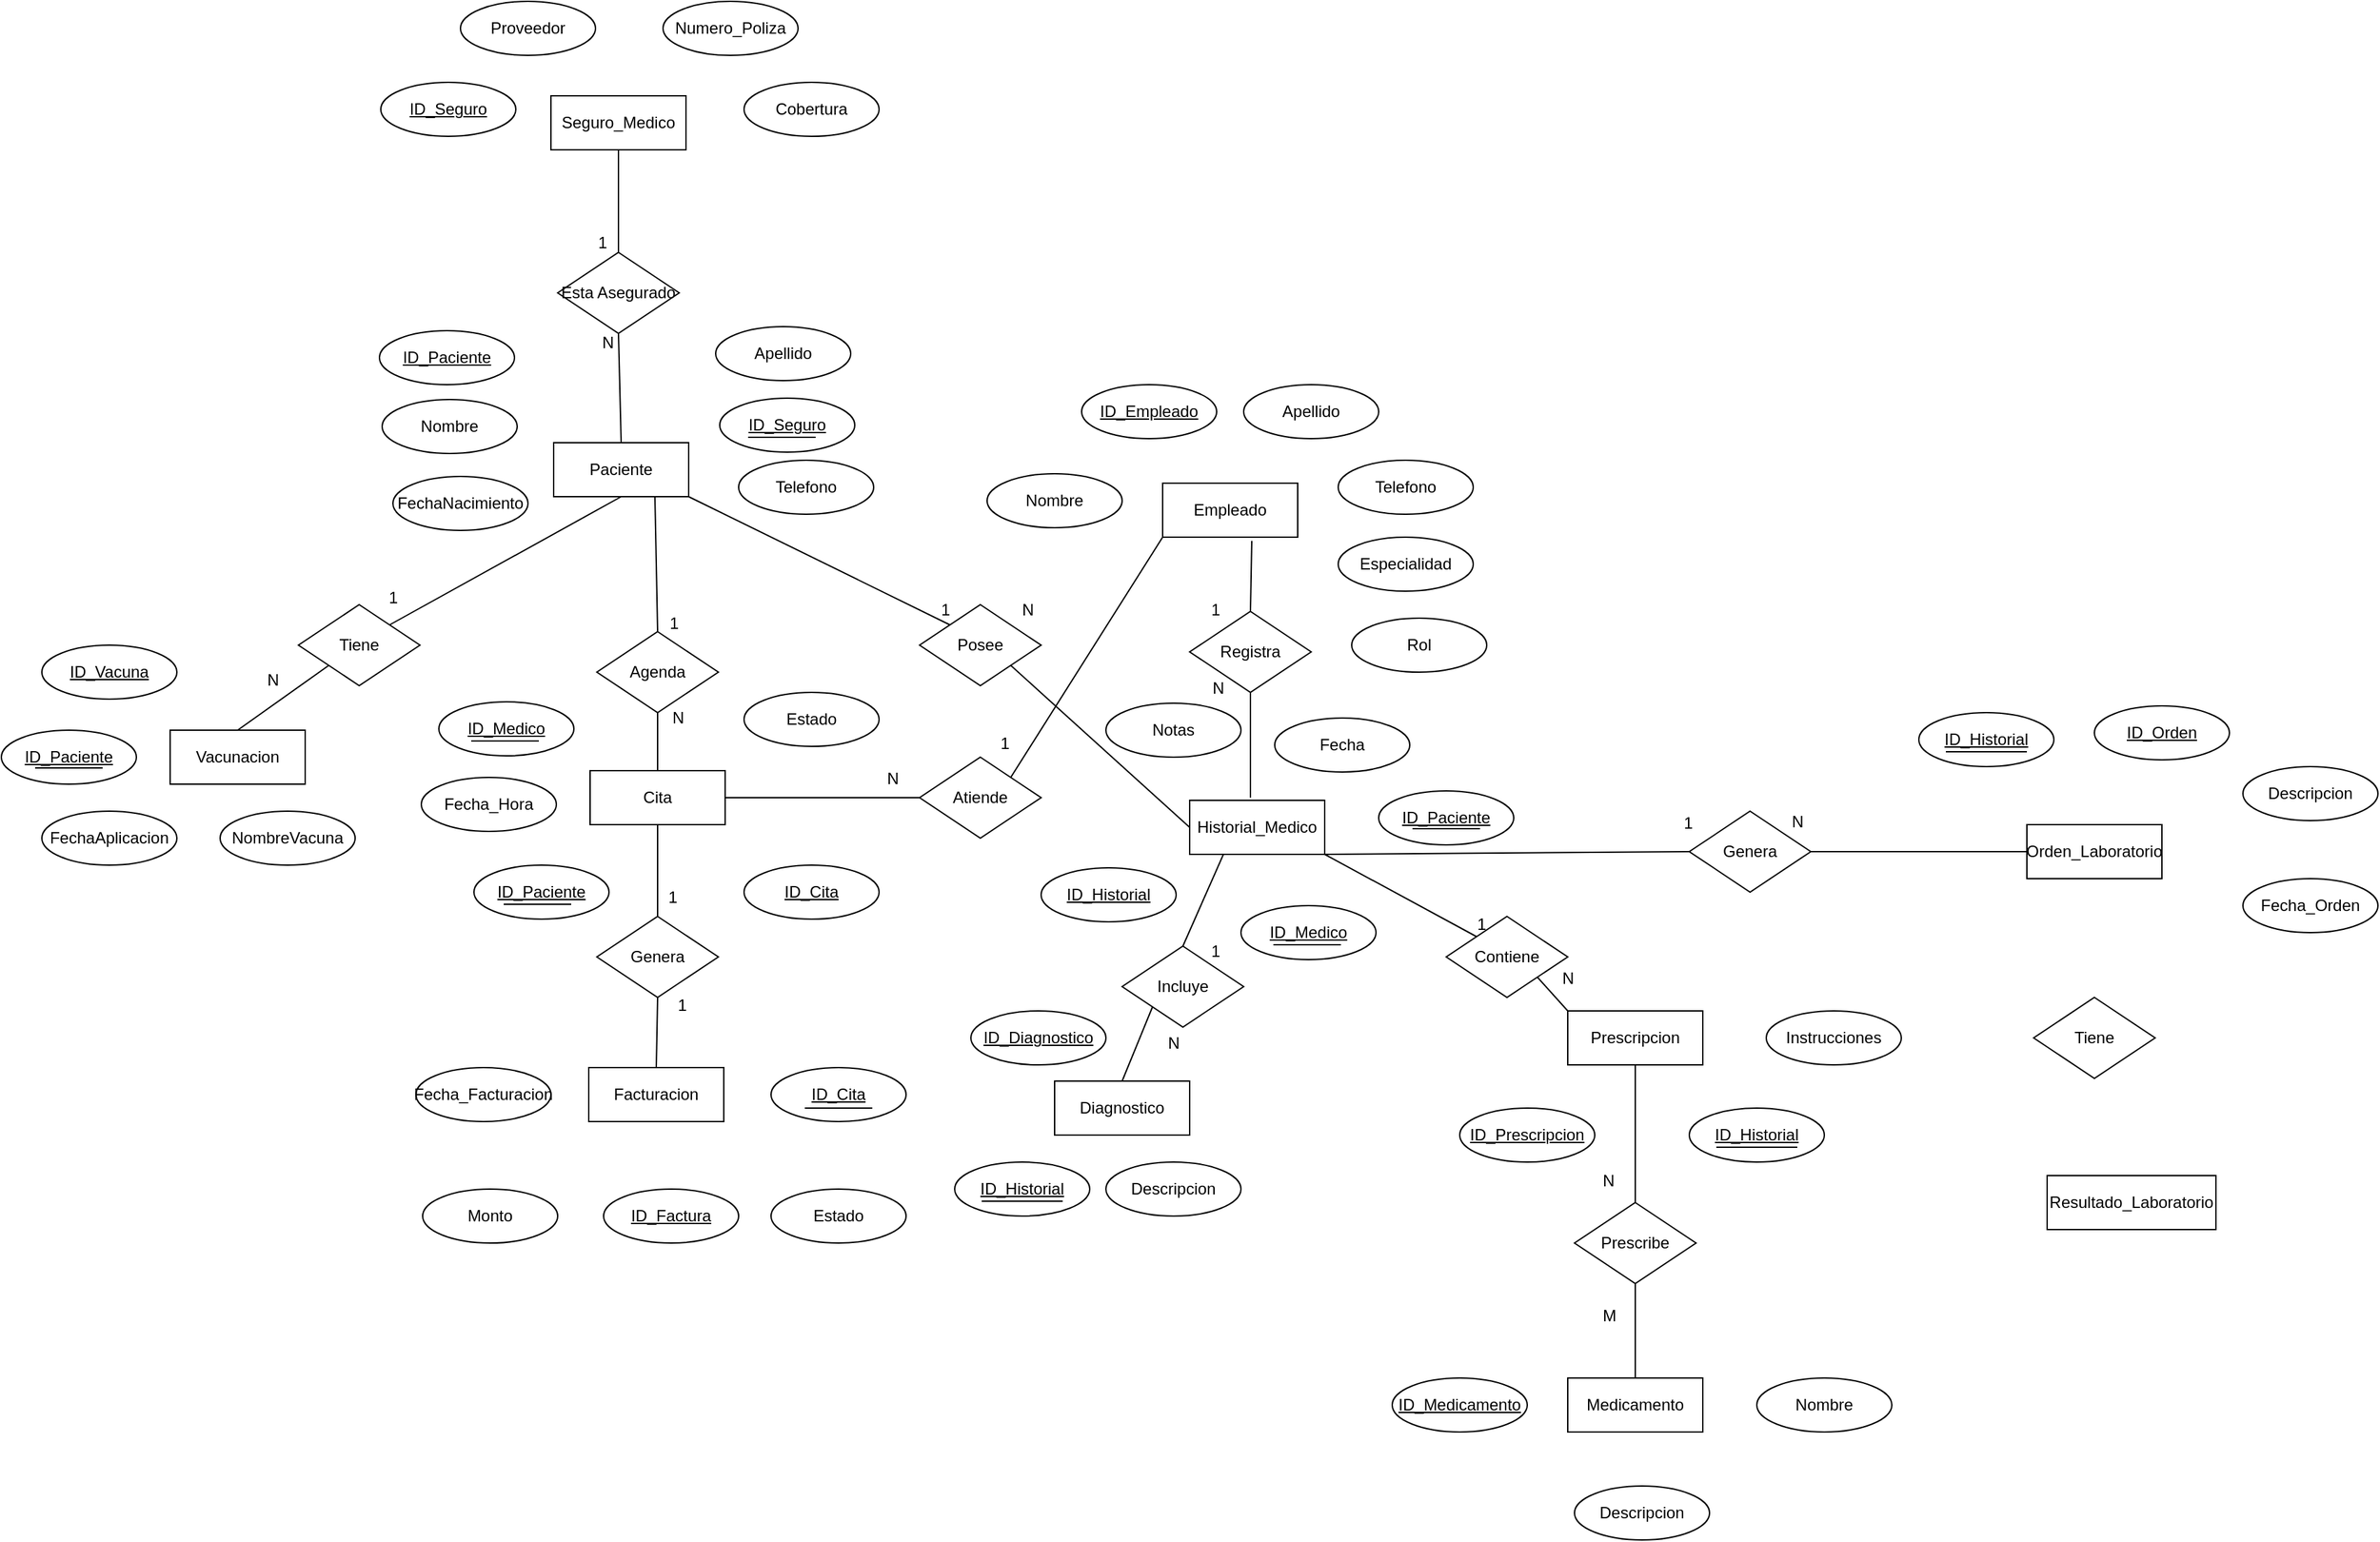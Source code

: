 <mxfile version="26.0.16">
  <diagram name="Page-1" id="Qb8e3pl5RaUtBhnUwZ13">
    <mxGraphModel dx="2085" dy="1755" grid="1" gridSize="10" guides="1" tooltips="1" connect="1" arrows="1" fold="1" page="1" pageScale="1" pageWidth="850" pageHeight="1100" math="0" shadow="0">
      <root>
        <mxCell id="0" />
        <mxCell id="1" parent="0" />
        <mxCell id="stkBc33TZ4ZUdulqgKSo-1" value="Paciente" style="whiteSpace=wrap;html=1;align=center;" vertex="1" parent="1">
          <mxGeometry x="119" y="-263" width="100" height="40" as="geometry" />
        </mxCell>
        <mxCell id="stkBc33TZ4ZUdulqgKSo-2" value="ID_Paciente" style="ellipse;whiteSpace=wrap;html=1;align=center;fontStyle=4;" vertex="1" parent="1">
          <mxGeometry x="-10" y="-346" width="100" height="40" as="geometry" />
        </mxCell>
        <mxCell id="stkBc33TZ4ZUdulqgKSo-3" value="Nombre" style="ellipse;whiteSpace=wrap;html=1;align=center;" vertex="1" parent="1">
          <mxGeometry x="-8" y="-295" width="100" height="40" as="geometry" />
        </mxCell>
        <mxCell id="stkBc33TZ4ZUdulqgKSo-4" value="Apellido" style="ellipse;whiteSpace=wrap;html=1;align=center;" vertex="1" parent="1">
          <mxGeometry x="239" y="-349" width="100" height="40" as="geometry" />
        </mxCell>
        <mxCell id="stkBc33TZ4ZUdulqgKSo-5" value="FechaNacimiento" style="ellipse;whiteSpace=wrap;html=1;align=center;" vertex="1" parent="1">
          <mxGeometry y="-238" width="100" height="40" as="geometry" />
        </mxCell>
        <mxCell id="stkBc33TZ4ZUdulqgKSo-8" value="Telefono" style="ellipse;whiteSpace=wrap;html=1;align=center;" vertex="1" parent="1">
          <mxGeometry x="256" y="-250" width="100" height="40" as="geometry" />
        </mxCell>
        <mxCell id="stkBc33TZ4ZUdulqgKSo-11" value="ID_Seguro" style="ellipse;whiteSpace=wrap;html=1;align=center;fontStyle=4;" vertex="1" parent="1">
          <mxGeometry x="242" y="-296" width="100" height="40" as="geometry" />
        </mxCell>
        <mxCell id="stkBc33TZ4ZUdulqgKSo-14" value="" style="endArrow=none;html=1;rounded=0;" edge="1" parent="1">
          <mxGeometry relative="1" as="geometry">
            <mxPoint x="263" y="-267" as="sourcePoint" />
            <mxPoint x="313" y="-267" as="targetPoint" />
          </mxGeometry>
        </mxCell>
        <mxCell id="stkBc33TZ4ZUdulqgKSo-15" value="Vacunacion" style="whiteSpace=wrap;html=1;align=center;" vertex="1" parent="1">
          <mxGeometry x="-165" y="-50" width="100" height="40" as="geometry" />
        </mxCell>
        <mxCell id="stkBc33TZ4ZUdulqgKSo-16" value="ID_Paciente" style="ellipse;whiteSpace=wrap;html=1;align=center;fontStyle=4;" vertex="1" parent="1">
          <mxGeometry x="-290" y="-50" width="100" height="40" as="geometry" />
        </mxCell>
        <mxCell id="stkBc33TZ4ZUdulqgKSo-17" value="ID_Vacuna" style="ellipse;whiteSpace=wrap;html=1;align=center;fontStyle=4;" vertex="1" parent="1">
          <mxGeometry x="-260" y="-113" width="100" height="40" as="geometry" />
        </mxCell>
        <mxCell id="stkBc33TZ4ZUdulqgKSo-19" value="NombreVacuna" style="ellipse;whiteSpace=wrap;html=1;align=center;" vertex="1" parent="1">
          <mxGeometry x="-128" y="10" width="100" height="40" as="geometry" />
        </mxCell>
        <mxCell id="stkBc33TZ4ZUdulqgKSo-20" value="FechaAplicacion" style="ellipse;whiteSpace=wrap;html=1;align=center;" vertex="1" parent="1">
          <mxGeometry x="-260" y="10" width="100" height="40" as="geometry" />
        </mxCell>
        <mxCell id="stkBc33TZ4ZUdulqgKSo-21" value="Tiene" style="shape=rhombus;perimeter=rhombusPerimeter;whiteSpace=wrap;html=1;align=center;" vertex="1" parent="1">
          <mxGeometry x="-70" y="-143" width="90" height="60" as="geometry" />
        </mxCell>
        <mxCell id="stkBc33TZ4ZUdulqgKSo-22" value="" style="endArrow=none;html=1;rounded=0;exitX=0;exitY=1;exitDx=0;exitDy=0;entryX=0.5;entryY=0;entryDx=0;entryDy=0;" edge="1" parent="1" source="stkBc33TZ4ZUdulqgKSo-21" target="stkBc33TZ4ZUdulqgKSo-15">
          <mxGeometry relative="1" as="geometry">
            <mxPoint x="-78.41" y="-80.98" as="sourcePoint" />
            <mxPoint x="180" y="-100" as="targetPoint" />
          </mxGeometry>
        </mxCell>
        <mxCell id="stkBc33TZ4ZUdulqgKSo-23" value="" style="endArrow=none;html=1;rounded=0;exitX=1;exitY=0;exitDx=0;exitDy=0;entryX=0.5;entryY=1;entryDx=0;entryDy=0;" edge="1" parent="1" source="stkBc33TZ4ZUdulqgKSo-21" target="stkBc33TZ4ZUdulqgKSo-1">
          <mxGeometry relative="1" as="geometry">
            <mxPoint x="-37" y="-88" as="sourcePoint" />
            <mxPoint x="-65" y="-50" as="targetPoint" />
          </mxGeometry>
        </mxCell>
        <mxCell id="stkBc33TZ4ZUdulqgKSo-24" value="1" style="text;strokeColor=none;fillColor=none;spacingLeft=4;spacingRight=4;overflow=hidden;rotatable=0;points=[[0,0.5],[1,0.5]];portConstraint=eastwest;fontSize=12;whiteSpace=wrap;html=1;" vertex="1" parent="1">
          <mxGeometry x="-9" y="-162" width="40" height="30" as="geometry" />
        </mxCell>
        <mxCell id="stkBc33TZ4ZUdulqgKSo-25" value="N" style="text;strokeColor=none;fillColor=none;spacingLeft=4;spacingRight=4;overflow=hidden;rotatable=0;points=[[0,0.5],[1,0.5]];portConstraint=eastwest;fontSize=12;whiteSpace=wrap;html=1;" vertex="1" parent="1">
          <mxGeometry x="149" y="-351" width="40" height="30" as="geometry" />
        </mxCell>
        <mxCell id="stkBc33TZ4ZUdulqgKSo-27" value="Seguro_Medico" style="whiteSpace=wrap;html=1;align=center;" vertex="1" parent="1">
          <mxGeometry x="117" y="-520" width="100" height="40" as="geometry" />
        </mxCell>
        <mxCell id="stkBc33TZ4ZUdulqgKSo-28" value="ID_Seguro" style="ellipse;whiteSpace=wrap;html=1;align=center;fontStyle=4;" vertex="1" parent="1">
          <mxGeometry x="-9" y="-530" width="100" height="40" as="geometry" />
        </mxCell>
        <mxCell id="stkBc33TZ4ZUdulqgKSo-30" value="Proveedor" style="ellipse;whiteSpace=wrap;html=1;align=center;" vertex="1" parent="1">
          <mxGeometry x="50" y="-590" width="100" height="40" as="geometry" />
        </mxCell>
        <mxCell id="stkBc33TZ4ZUdulqgKSo-31" value="Numero_Poliza" style="ellipse;whiteSpace=wrap;html=1;align=center;" vertex="1" parent="1">
          <mxGeometry x="200" y="-590" width="100" height="40" as="geometry" />
        </mxCell>
        <mxCell id="stkBc33TZ4ZUdulqgKSo-33" value="Cobertura" style="ellipse;whiteSpace=wrap;html=1;align=center;" vertex="1" parent="1">
          <mxGeometry x="260" y="-530" width="100" height="40" as="geometry" />
        </mxCell>
        <mxCell id="stkBc33TZ4ZUdulqgKSo-34" value="Esta Asegurado" style="shape=rhombus;perimeter=rhombusPerimeter;whiteSpace=wrap;html=1;align=center;" vertex="1" parent="1">
          <mxGeometry x="122" y="-404" width="90" height="60" as="geometry" />
        </mxCell>
        <mxCell id="stkBc33TZ4ZUdulqgKSo-35" value="" style="endArrow=none;html=1;rounded=0;exitX=0.5;exitY=1;exitDx=0;exitDy=0;entryX=0.5;entryY=0;entryDx=0;entryDy=0;" edge="1" parent="1" source="stkBc33TZ4ZUdulqgKSo-34" target="stkBc33TZ4ZUdulqgKSo-1">
          <mxGeometry relative="1" as="geometry">
            <mxPoint x="8" y="-118" as="sourcePoint" />
            <mxPoint x="179" y="-213" as="targetPoint" />
          </mxGeometry>
        </mxCell>
        <mxCell id="stkBc33TZ4ZUdulqgKSo-36" value="" style="endArrow=none;html=1;rounded=0;exitX=0.5;exitY=0;exitDx=0;exitDy=0;entryX=0.5;entryY=1;entryDx=0;entryDy=0;" edge="1" parent="1" source="stkBc33TZ4ZUdulqgKSo-34" target="stkBc33TZ4ZUdulqgKSo-27">
          <mxGeometry relative="1" as="geometry">
            <mxPoint x="177" y="-334" as="sourcePoint" />
            <mxPoint x="179" y="-253" as="targetPoint" />
          </mxGeometry>
        </mxCell>
        <mxCell id="stkBc33TZ4ZUdulqgKSo-37" value="N" style="text;strokeColor=none;fillColor=none;spacingLeft=4;spacingRight=4;overflow=hidden;rotatable=0;points=[[0,0.5],[1,0.5]];portConstraint=eastwest;fontSize=12;whiteSpace=wrap;html=1;" vertex="1" parent="1">
          <mxGeometry x="-99" y="-101" width="40" height="30" as="geometry" />
        </mxCell>
        <mxCell id="stkBc33TZ4ZUdulqgKSo-38" value="1" style="text;strokeColor=none;fillColor=none;spacingLeft=4;spacingRight=4;overflow=hidden;rotatable=0;points=[[0,0.5],[1,0.5]];portConstraint=eastwest;fontSize=12;whiteSpace=wrap;html=1;" vertex="1" parent="1">
          <mxGeometry x="146" y="-425" width="40" height="30" as="geometry" />
        </mxCell>
        <mxCell id="stkBc33TZ4ZUdulqgKSo-39" value="Cita" style="whiteSpace=wrap;html=1;align=center;" vertex="1" parent="1">
          <mxGeometry x="146" y="-20" width="100" height="40" as="geometry" />
        </mxCell>
        <mxCell id="stkBc33TZ4ZUdulqgKSo-40" value="ID_Paciente" style="ellipse;whiteSpace=wrap;html=1;align=center;fontStyle=4;" vertex="1" parent="1">
          <mxGeometry x="60" y="50" width="100" height="40" as="geometry" />
        </mxCell>
        <mxCell id="stkBc33TZ4ZUdulqgKSo-41" value="ID_Cita" style="ellipse;whiteSpace=wrap;html=1;align=center;fontStyle=4;" vertex="1" parent="1">
          <mxGeometry x="280" y="200" width="100" height="40" as="geometry" />
        </mxCell>
        <mxCell id="stkBc33TZ4ZUdulqgKSo-42" value="ID_Medico" style="ellipse;whiteSpace=wrap;html=1;align=center;fontStyle=4;" vertex="1" parent="1">
          <mxGeometry x="34" y="-71" width="100" height="40" as="geometry" />
        </mxCell>
        <mxCell id="stkBc33TZ4ZUdulqgKSo-43" value="Fecha_Hora" style="ellipse;whiteSpace=wrap;html=1;align=center;" vertex="1" parent="1">
          <mxGeometry x="21" y="-15" width="100" height="40" as="geometry" />
        </mxCell>
        <mxCell id="stkBc33TZ4ZUdulqgKSo-44" value="Estado" style="ellipse;whiteSpace=wrap;html=1;align=center;" vertex="1" parent="1">
          <mxGeometry x="260" y="-78" width="100" height="40" as="geometry" />
        </mxCell>
        <mxCell id="stkBc33TZ4ZUdulqgKSo-45" value="Agenda" style="shape=rhombus;perimeter=rhombusPerimeter;whiteSpace=wrap;html=1;align=center;" vertex="1" parent="1">
          <mxGeometry x="151" y="-123" width="90" height="60" as="geometry" />
        </mxCell>
        <mxCell id="stkBc33TZ4ZUdulqgKSo-46" value="" style="endArrow=none;html=1;rounded=0;exitX=0.75;exitY=1;exitDx=0;exitDy=0;entryX=0.5;entryY=0;entryDx=0;entryDy=0;" edge="1" parent="1" source="stkBc33TZ4ZUdulqgKSo-1" target="stkBc33TZ4ZUdulqgKSo-45">
          <mxGeometry relative="1" as="geometry">
            <mxPoint x="440" y="-123" as="sourcePoint" />
            <mxPoint x="442" y="-42" as="targetPoint" />
          </mxGeometry>
        </mxCell>
        <mxCell id="stkBc33TZ4ZUdulqgKSo-47" value="" style="endArrow=none;html=1;rounded=0;exitX=0.5;exitY=1;exitDx=0;exitDy=0;entryX=0.5;entryY=0;entryDx=0;entryDy=0;" edge="1" parent="1" source="stkBc33TZ4ZUdulqgKSo-45" target="stkBc33TZ4ZUdulqgKSo-39">
          <mxGeometry relative="1" as="geometry">
            <mxPoint x="204" y="-213" as="sourcePoint" />
            <mxPoint x="206" y="-113" as="targetPoint" />
          </mxGeometry>
        </mxCell>
        <mxCell id="stkBc33TZ4ZUdulqgKSo-48" value="1" style="text;strokeColor=none;fillColor=none;spacingLeft=4;spacingRight=4;overflow=hidden;rotatable=0;points=[[0,0.5],[1,0.5]];portConstraint=eastwest;fontSize=12;whiteSpace=wrap;html=1;" vertex="1" parent="1">
          <mxGeometry x="199" y="-143" width="40" height="30" as="geometry" />
        </mxCell>
        <mxCell id="stkBc33TZ4ZUdulqgKSo-49" value="N" style="text;strokeColor=none;fillColor=none;spacingLeft=4;spacingRight=4;overflow=hidden;rotatable=0;points=[[0,0.5],[1,0.5]];portConstraint=eastwest;fontSize=12;whiteSpace=wrap;html=1;" vertex="1" parent="1">
          <mxGeometry x="201" y="-73" width="40" height="30" as="geometry" />
        </mxCell>
        <mxCell id="stkBc33TZ4ZUdulqgKSo-50" value="" style="endArrow=none;html=1;rounded=0;" edge="1" parent="1">
          <mxGeometry relative="1" as="geometry">
            <mxPoint x="-265" y="-22" as="sourcePoint" />
            <mxPoint x="-215" y="-22" as="targetPoint" />
          </mxGeometry>
        </mxCell>
        <mxCell id="stkBc33TZ4ZUdulqgKSo-51" value="" style="endArrow=none;html=1;rounded=0;" edge="1" parent="1">
          <mxGeometry relative="1" as="geometry">
            <mxPoint x="58" y="-42" as="sourcePoint" />
            <mxPoint x="108" y="-42" as="targetPoint" />
          </mxGeometry>
        </mxCell>
        <mxCell id="stkBc33TZ4ZUdulqgKSo-52" value="" style="endArrow=none;html=1;rounded=0;" edge="1" parent="1">
          <mxGeometry relative="1" as="geometry">
            <mxPoint x="82" y="79" as="sourcePoint" />
            <mxPoint x="132" y="79" as="targetPoint" />
          </mxGeometry>
        </mxCell>
        <mxCell id="stkBc33TZ4ZUdulqgKSo-53" value="Facturacion" style="whiteSpace=wrap;html=1;align=center;" vertex="1" parent="1">
          <mxGeometry x="145" y="200" width="100" height="40" as="geometry" />
        </mxCell>
        <mxCell id="stkBc33TZ4ZUdulqgKSo-54" value="ID_Factura" style="ellipse;whiteSpace=wrap;html=1;align=center;fontStyle=4;" vertex="1" parent="1">
          <mxGeometry x="156" y="290" width="100" height="40" as="geometry" />
        </mxCell>
        <mxCell id="stkBc33TZ4ZUdulqgKSo-55" value="Monto" style="ellipse;whiteSpace=wrap;html=1;align=center;" vertex="1" parent="1">
          <mxGeometry x="22" y="290" width="100" height="40" as="geometry" />
        </mxCell>
        <mxCell id="stkBc33TZ4ZUdulqgKSo-56" value="Estado" style="ellipse;whiteSpace=wrap;html=1;align=center;" vertex="1" parent="1">
          <mxGeometry x="280" y="290" width="100" height="40" as="geometry" />
        </mxCell>
        <mxCell id="stkBc33TZ4ZUdulqgKSo-57" value="Fecha_Facturacion" style="ellipse;whiteSpace=wrap;html=1;align=center;" vertex="1" parent="1">
          <mxGeometry x="17" y="200" width="100" height="40" as="geometry" />
        </mxCell>
        <mxCell id="stkBc33TZ4ZUdulqgKSo-58" value="ID_Cita" style="ellipse;whiteSpace=wrap;html=1;align=center;fontStyle=4;" vertex="1" parent="1">
          <mxGeometry x="260" y="50" width="100" height="40" as="geometry" />
        </mxCell>
        <mxCell id="stkBc33TZ4ZUdulqgKSo-59" value="" style="endArrow=none;html=1;rounded=0;" edge="1" parent="1">
          <mxGeometry relative="1" as="geometry">
            <mxPoint x="305" y="230" as="sourcePoint" />
            <mxPoint x="355" y="230" as="targetPoint" />
          </mxGeometry>
        </mxCell>
        <mxCell id="stkBc33TZ4ZUdulqgKSo-60" value="Genera" style="shape=rhombus;perimeter=rhombusPerimeter;whiteSpace=wrap;html=1;align=center;" vertex="1" parent="1">
          <mxGeometry x="151" y="88" width="90" height="60" as="geometry" />
        </mxCell>
        <mxCell id="stkBc33TZ4ZUdulqgKSo-61" value="" style="endArrow=none;html=1;rounded=0;exitX=0.5;exitY=1;exitDx=0;exitDy=0;entryX=0.5;entryY=0;entryDx=0;entryDy=0;" edge="1" parent="1" source="stkBc33TZ4ZUdulqgKSo-39" target="stkBc33TZ4ZUdulqgKSo-60">
          <mxGeometry relative="1" as="geometry">
            <mxPoint x="200" y="40" as="sourcePoint" />
            <mxPoint x="200" y="83" as="targetPoint" />
          </mxGeometry>
        </mxCell>
        <mxCell id="stkBc33TZ4ZUdulqgKSo-63" value="" style="endArrow=none;html=1;rounded=0;entryX=0.5;entryY=0;entryDx=0;entryDy=0;exitX=0.5;exitY=1;exitDx=0;exitDy=0;" edge="1" parent="1" source="stkBc33TZ4ZUdulqgKSo-60" target="stkBc33TZ4ZUdulqgKSo-53">
          <mxGeometry relative="1" as="geometry">
            <mxPoint x="292" y="120" as="sourcePoint" />
            <mxPoint x="291.5" y="188" as="targetPoint" />
          </mxGeometry>
        </mxCell>
        <mxCell id="stkBc33TZ4ZUdulqgKSo-64" value="1" style="text;strokeColor=none;fillColor=none;spacingLeft=4;spacingRight=4;overflow=hidden;rotatable=0;points=[[0,0.5],[1,0.5]];portConstraint=eastwest;fontSize=12;whiteSpace=wrap;html=1;" vertex="1" parent="1">
          <mxGeometry x="198" y="60" width="40" height="30" as="geometry" />
        </mxCell>
        <mxCell id="stkBc33TZ4ZUdulqgKSo-66" value="1" style="text;strokeColor=none;fillColor=none;spacingLeft=4;spacingRight=4;overflow=hidden;rotatable=0;points=[[0,0.5],[1,0.5]];portConstraint=eastwest;fontSize=12;whiteSpace=wrap;html=1;" vertex="1" parent="1">
          <mxGeometry x="205" y="140" width="40" height="30" as="geometry" />
        </mxCell>
        <mxCell id="stkBc33TZ4ZUdulqgKSo-68" value="Empleado" style="whiteSpace=wrap;html=1;align=center;" vertex="1" parent="1">
          <mxGeometry x="570" y="-233" width="100" height="40" as="geometry" />
        </mxCell>
        <mxCell id="stkBc33TZ4ZUdulqgKSo-69" value="ID_Empleado" style="ellipse;whiteSpace=wrap;html=1;align=center;fontStyle=4;" vertex="1" parent="1">
          <mxGeometry x="510" y="-306" width="100" height="40" as="geometry" />
        </mxCell>
        <mxCell id="stkBc33TZ4ZUdulqgKSo-70" value="Nombre" style="ellipse;whiteSpace=wrap;html=1;align=center;" vertex="1" parent="1">
          <mxGeometry x="440" y="-240" width="100" height="40" as="geometry" />
        </mxCell>
        <mxCell id="stkBc33TZ4ZUdulqgKSo-71" value="Apellido" style="ellipse;whiteSpace=wrap;html=1;align=center;" vertex="1" parent="1">
          <mxGeometry x="630" y="-306" width="100" height="40" as="geometry" />
        </mxCell>
        <mxCell id="stkBc33TZ4ZUdulqgKSo-72" value="Rol" style="ellipse;whiteSpace=wrap;html=1;align=center;" vertex="1" parent="1">
          <mxGeometry x="710" y="-133" width="100" height="40" as="geometry" />
        </mxCell>
        <mxCell id="stkBc33TZ4ZUdulqgKSo-73" value="Telefono" style="ellipse;whiteSpace=wrap;html=1;align=center;" vertex="1" parent="1">
          <mxGeometry x="700" y="-250" width="100" height="40" as="geometry" />
        </mxCell>
        <mxCell id="stkBc33TZ4ZUdulqgKSo-74" value="Especialidad" style="ellipse;whiteSpace=wrap;html=1;align=center;" vertex="1" parent="1">
          <mxGeometry x="700" y="-193" width="100" height="40" as="geometry" />
        </mxCell>
        <mxCell id="stkBc33TZ4ZUdulqgKSo-75" value="Atiende" style="shape=rhombus;perimeter=rhombusPerimeter;whiteSpace=wrap;html=1;align=center;" vertex="1" parent="1">
          <mxGeometry x="390" y="-30" width="90" height="60" as="geometry" />
        </mxCell>
        <mxCell id="stkBc33TZ4ZUdulqgKSo-76" value="" style="endArrow=none;html=1;rounded=0;exitX=1;exitY=0.5;exitDx=0;exitDy=0;entryX=0;entryY=0.5;entryDx=0;entryDy=0;" edge="1" parent="1" source="stkBc33TZ4ZUdulqgKSo-39" target="stkBc33TZ4ZUdulqgKSo-75">
          <mxGeometry relative="1" as="geometry">
            <mxPoint x="434" y="-123" as="sourcePoint" />
            <mxPoint x="436" y="-23" as="targetPoint" />
          </mxGeometry>
        </mxCell>
        <mxCell id="stkBc33TZ4ZUdulqgKSo-77" value="" style="endArrow=none;html=1;rounded=0;exitX=0;exitY=1;exitDx=0;exitDy=0;entryX=1;entryY=0;entryDx=0;entryDy=0;" edge="1" parent="1" source="stkBc33TZ4ZUdulqgKSo-68" target="stkBc33TZ4ZUdulqgKSo-75">
          <mxGeometry relative="1" as="geometry">
            <mxPoint x="538" y="-113" as="sourcePoint" />
            <mxPoint x="540" y="-13" as="targetPoint" />
          </mxGeometry>
        </mxCell>
        <mxCell id="stkBc33TZ4ZUdulqgKSo-78" value="1" style="text;strokeColor=none;fillColor=none;spacingLeft=4;spacingRight=4;overflow=hidden;rotatable=0;points=[[0,0.5],[1,0.5]];portConstraint=eastwest;fontSize=12;whiteSpace=wrap;html=1;" vertex="1" parent="1">
          <mxGeometry x="444" y="-54" width="40" height="30" as="geometry" />
        </mxCell>
        <mxCell id="stkBc33TZ4ZUdulqgKSo-79" value="N" style="text;strokeColor=none;fillColor=none;spacingLeft=4;spacingRight=4;overflow=hidden;rotatable=0;points=[[0,0.5],[1,0.5]];portConstraint=eastwest;fontSize=12;whiteSpace=wrap;html=1;" vertex="1" parent="1">
          <mxGeometry x="360" y="-28" width="40" height="30" as="geometry" />
        </mxCell>
        <mxCell id="stkBc33TZ4ZUdulqgKSo-81" value="Historial_Medico" style="whiteSpace=wrap;html=1;align=center;" vertex="1" parent="1">
          <mxGeometry x="590" y="2" width="100" height="40" as="geometry" />
        </mxCell>
        <mxCell id="stkBc33TZ4ZUdulqgKSo-82" value="ID_Historial" style="ellipse;whiteSpace=wrap;html=1;align=center;fontStyle=4;" vertex="1" parent="1">
          <mxGeometry x="416" y="270" width="100" height="40" as="geometry" />
        </mxCell>
        <mxCell id="stkBc33TZ4ZUdulqgKSo-83" value="ID_Paciente" style="ellipse;whiteSpace=wrap;html=1;align=center;fontStyle=4;" vertex="1" parent="1">
          <mxGeometry x="730" y="-5" width="100" height="40" as="geometry" />
        </mxCell>
        <mxCell id="stkBc33TZ4ZUdulqgKSo-85" value="ID_Medico" style="ellipse;whiteSpace=wrap;html=1;align=center;fontStyle=4;" vertex="1" parent="1">
          <mxGeometry x="628" y="80" width="100" height="40" as="geometry" />
        </mxCell>
        <mxCell id="stkBc33TZ4ZUdulqgKSo-86" value="Fecha" style="ellipse;whiteSpace=wrap;html=1;align=center;" vertex="1" parent="1">
          <mxGeometry x="653" y="-59" width="100" height="40" as="geometry" />
        </mxCell>
        <mxCell id="stkBc33TZ4ZUdulqgKSo-87" value="Notas" style="ellipse;whiteSpace=wrap;html=1;align=center;" vertex="1" parent="1">
          <mxGeometry x="528" y="-70" width="100" height="40" as="geometry" />
        </mxCell>
        <mxCell id="stkBc33TZ4ZUdulqgKSo-88" value="Posee" style="shape=rhombus;perimeter=rhombusPerimeter;whiteSpace=wrap;html=1;align=center;" vertex="1" parent="1">
          <mxGeometry x="390" y="-143" width="90" height="60" as="geometry" />
        </mxCell>
        <mxCell id="stkBc33TZ4ZUdulqgKSo-89" value="" style="endArrow=none;html=1;rounded=0;exitX=0;exitY=0.5;exitDx=0;exitDy=0;entryX=1;entryY=1;entryDx=0;entryDy=0;" edge="1" parent="1" source="stkBc33TZ4ZUdulqgKSo-81" target="stkBc33TZ4ZUdulqgKSo-88">
          <mxGeometry relative="1" as="geometry">
            <mxPoint x="580" y="-183" as="sourcePoint" />
            <mxPoint x="468" y="-5" as="targetPoint" />
          </mxGeometry>
        </mxCell>
        <mxCell id="stkBc33TZ4ZUdulqgKSo-90" value="" style="endArrow=none;html=1;rounded=0;exitX=0;exitY=0;exitDx=0;exitDy=0;entryX=1;entryY=1;entryDx=0;entryDy=0;" edge="1" parent="1" source="stkBc33TZ4ZUdulqgKSo-88" target="stkBc33TZ4ZUdulqgKSo-1">
          <mxGeometry relative="1" as="geometry">
            <mxPoint x="600" y="32" as="sourcePoint" />
            <mxPoint x="468" y="-88" as="targetPoint" />
          </mxGeometry>
        </mxCell>
        <mxCell id="stkBc33TZ4ZUdulqgKSo-91" value="1" style="text;strokeColor=none;fillColor=none;spacingLeft=4;spacingRight=4;overflow=hidden;rotatable=0;points=[[0,0.5],[1,0.5]];portConstraint=eastwest;fontSize=12;whiteSpace=wrap;html=1;" vertex="1" parent="1">
          <mxGeometry x="600" y="-153" width="40" height="30" as="geometry" />
        </mxCell>
        <mxCell id="stkBc33TZ4ZUdulqgKSo-92" value="N" style="text;strokeColor=none;fillColor=none;spacingLeft=4;spacingRight=4;overflow=hidden;rotatable=0;points=[[0,0.5],[1,0.5]];portConstraint=eastwest;fontSize=12;whiteSpace=wrap;html=1;" vertex="1" parent="1">
          <mxGeometry x="460" y="-153" width="40" height="30" as="geometry" />
        </mxCell>
        <mxCell id="stkBc33TZ4ZUdulqgKSo-93" value="Registra" style="shape=rhombus;perimeter=rhombusPerimeter;whiteSpace=wrap;html=1;align=center;" vertex="1" parent="1">
          <mxGeometry x="590" y="-138" width="90" height="60" as="geometry" />
        </mxCell>
        <mxCell id="stkBc33TZ4ZUdulqgKSo-94" value="" style="endArrow=none;html=1;rounded=0;exitX=0.66;exitY=1.07;exitDx=0;exitDy=0;entryX=0.5;entryY=0;entryDx=0;entryDy=0;exitPerimeter=0;" edge="1" parent="1" source="stkBc33TZ4ZUdulqgKSo-68" target="stkBc33TZ4ZUdulqgKSo-93">
          <mxGeometry relative="1" as="geometry">
            <mxPoint x="580" y="-183" as="sourcePoint" />
            <mxPoint x="468" y="-5" as="targetPoint" />
          </mxGeometry>
        </mxCell>
        <mxCell id="stkBc33TZ4ZUdulqgKSo-95" value="" style="endArrow=none;html=1;rounded=0;exitX=0.5;exitY=1;exitDx=0;exitDy=0;" edge="1" parent="1" source="stkBc33TZ4ZUdulqgKSo-93">
          <mxGeometry relative="1" as="geometry">
            <mxPoint x="590" y="-173" as="sourcePoint" />
            <mxPoint x="635" as="targetPoint" />
          </mxGeometry>
        </mxCell>
        <mxCell id="stkBc33TZ4ZUdulqgKSo-96" value="1" style="text;strokeColor=none;fillColor=none;spacingLeft=4;spacingRight=4;overflow=hidden;rotatable=0;points=[[0,0.5],[1,0.5]];portConstraint=eastwest;fontSize=12;whiteSpace=wrap;html=1;" vertex="1" parent="1">
          <mxGeometry x="400" y="-153" width="40" height="30" as="geometry" />
        </mxCell>
        <mxCell id="stkBc33TZ4ZUdulqgKSo-97" value="N" style="text;strokeColor=none;fillColor=none;spacingLeft=4;spacingRight=4;overflow=hidden;rotatable=0;points=[[0,0.5],[1,0.5]];portConstraint=eastwest;fontSize=12;whiteSpace=wrap;html=1;" vertex="1" parent="1">
          <mxGeometry x="601" y="-95" width="40" height="30" as="geometry" />
        </mxCell>
        <mxCell id="stkBc33TZ4ZUdulqgKSo-98" value="" style="endArrow=none;html=1;rounded=0;" edge="1" parent="1">
          <mxGeometry relative="1" as="geometry">
            <mxPoint x="755" y="23" as="sourcePoint" />
            <mxPoint x="805" y="23" as="targetPoint" />
          </mxGeometry>
        </mxCell>
        <mxCell id="stkBc33TZ4ZUdulqgKSo-99" value="" style="endArrow=none;html=1;rounded=0;" edge="1" parent="1">
          <mxGeometry relative="1" as="geometry">
            <mxPoint x="652" y="109" as="sourcePoint" />
            <mxPoint x="702" y="109" as="targetPoint" />
          </mxGeometry>
        </mxCell>
        <mxCell id="stkBc33TZ4ZUdulqgKSo-100" value="Diagnostico" style="whiteSpace=wrap;html=1;align=center;" vertex="1" parent="1">
          <mxGeometry x="490" y="210" width="100" height="40" as="geometry" />
        </mxCell>
        <mxCell id="stkBc33TZ4ZUdulqgKSo-101" value="ID_Historial" style="ellipse;whiteSpace=wrap;html=1;align=center;fontStyle=4;" vertex="1" parent="1">
          <mxGeometry x="480" y="52" width="100" height="40" as="geometry" />
        </mxCell>
        <mxCell id="stkBc33TZ4ZUdulqgKSo-102" value="ID_Orden" style="ellipse;whiteSpace=wrap;html=1;align=center;fontStyle=4;" vertex="1" parent="1">
          <mxGeometry x="1260" y="-68" width="100" height="40" as="geometry" />
        </mxCell>
        <mxCell id="stkBc33TZ4ZUdulqgKSo-103" value="Descripcion" style="ellipse;whiteSpace=wrap;html=1;align=center;" vertex="1" parent="1">
          <mxGeometry x="528" y="270" width="100" height="40" as="geometry" />
        </mxCell>
        <mxCell id="stkBc33TZ4ZUdulqgKSo-112" value="" style="endArrow=none;html=1;rounded=0;" edge="1" parent="1">
          <mxGeometry relative="1" as="geometry">
            <mxPoint x="436" y="299" as="sourcePoint" />
            <mxPoint x="496" y="299" as="targetPoint" />
          </mxGeometry>
        </mxCell>
        <mxCell id="stkBc33TZ4ZUdulqgKSo-113" value="Incluye" style="shape=rhombus;perimeter=rhombusPerimeter;whiteSpace=wrap;html=1;align=center;" vertex="1" parent="1">
          <mxGeometry x="540" y="110" width="90" height="60" as="geometry" />
        </mxCell>
        <mxCell id="stkBc33TZ4ZUdulqgKSo-115" value="" style="endArrow=none;html=1;rounded=0;entryX=0.25;entryY=1;entryDx=0;entryDy=0;exitX=0.5;exitY=0;exitDx=0;exitDy=0;" edge="1" parent="1" source="stkBc33TZ4ZUdulqgKSo-113" target="stkBc33TZ4ZUdulqgKSo-81">
          <mxGeometry relative="1" as="geometry">
            <mxPoint x="590" y="110" as="sourcePoint" />
            <mxPoint x="750" y="110" as="targetPoint" />
          </mxGeometry>
        </mxCell>
        <mxCell id="stkBc33TZ4ZUdulqgKSo-117" value="" style="endArrow=none;html=1;rounded=0;entryX=0;entryY=1;entryDx=0;entryDy=0;exitX=0.5;exitY=0;exitDx=0;exitDy=0;" edge="1" parent="1" source="stkBc33TZ4ZUdulqgKSo-100" target="stkBc33TZ4ZUdulqgKSo-113">
          <mxGeometry relative="1" as="geometry">
            <mxPoint x="595" y="120" as="sourcePoint" />
            <mxPoint x="625" y="52" as="targetPoint" />
          </mxGeometry>
        </mxCell>
        <mxCell id="stkBc33TZ4ZUdulqgKSo-118" value="1" style="text;strokeColor=none;fillColor=none;spacingLeft=4;spacingRight=4;overflow=hidden;rotatable=0;points=[[0,0.5],[1,0.5]];portConstraint=eastwest;fontSize=12;whiteSpace=wrap;html=1;" vertex="1" parent="1">
          <mxGeometry x="950" y="5" width="40" height="30" as="geometry" />
        </mxCell>
        <mxCell id="stkBc33TZ4ZUdulqgKSo-119" value="N" style="text;strokeColor=none;fillColor=none;spacingLeft=4;spacingRight=4;overflow=hidden;rotatable=0;points=[[0,0.5],[1,0.5]];portConstraint=eastwest;fontSize=12;whiteSpace=wrap;html=1;" vertex="1" parent="1">
          <mxGeometry x="860" y="120" width="40" height="30" as="geometry" />
        </mxCell>
        <mxCell id="stkBc33TZ4ZUdulqgKSo-120" value="Prescripcion" style="whiteSpace=wrap;html=1;align=center;" vertex="1" parent="1">
          <mxGeometry x="870" y="158" width="100" height="40" as="geometry" />
        </mxCell>
        <mxCell id="stkBc33TZ4ZUdulqgKSo-121" value="ID_Diagnostico" style="ellipse;whiteSpace=wrap;html=1;align=center;fontStyle=4;" vertex="1" parent="1">
          <mxGeometry x="428" y="158" width="100" height="40" as="geometry" />
        </mxCell>
        <mxCell id="stkBc33TZ4ZUdulqgKSo-122" value="ID_Historial" style="ellipse;whiteSpace=wrap;html=1;align=center;fontStyle=4;" vertex="1" parent="1">
          <mxGeometry x="960" y="230" width="100" height="40" as="geometry" />
        </mxCell>
        <mxCell id="stkBc33TZ4ZUdulqgKSo-123" value="" style="endArrow=none;html=1;rounded=0;" edge="1" parent="1">
          <mxGeometry relative="1" as="geometry">
            <mxPoint x="980" y="259" as="sourcePoint" />
            <mxPoint x="1040" y="259" as="targetPoint" />
          </mxGeometry>
        </mxCell>
        <mxCell id="stkBc33TZ4ZUdulqgKSo-124" value="Instrucciones" style="ellipse;whiteSpace=wrap;html=1;align=center;" vertex="1" parent="1">
          <mxGeometry x="1017" y="158" width="100" height="40" as="geometry" />
        </mxCell>
        <mxCell id="stkBc33TZ4ZUdulqgKSo-125" value="Contiene" style="shape=rhombus;perimeter=rhombusPerimeter;whiteSpace=wrap;html=1;align=center;" vertex="1" parent="1">
          <mxGeometry x="780" y="88" width="90" height="60" as="geometry" />
        </mxCell>
        <mxCell id="stkBc33TZ4ZUdulqgKSo-126" value="" style="endArrow=none;html=1;rounded=0;entryX=1;entryY=1;entryDx=0;entryDy=0;exitX=0;exitY=0;exitDx=0;exitDy=0;" edge="1" parent="1" source="stkBc33TZ4ZUdulqgKSo-125" target="stkBc33TZ4ZUdulqgKSo-81">
          <mxGeometry relative="1" as="geometry">
            <mxPoint x="595" y="120" as="sourcePoint" />
            <mxPoint x="625" y="52" as="targetPoint" />
          </mxGeometry>
        </mxCell>
        <mxCell id="stkBc33TZ4ZUdulqgKSo-127" value="" style="endArrow=none;html=1;rounded=0;entryX=1;entryY=1;entryDx=0;entryDy=0;exitX=0;exitY=0;exitDx=0;exitDy=0;" edge="1" parent="1" source="stkBc33TZ4ZUdulqgKSo-120" target="stkBc33TZ4ZUdulqgKSo-125">
          <mxGeometry relative="1" as="geometry">
            <mxPoint x="605" y="130" as="sourcePoint" />
            <mxPoint x="635" y="62" as="targetPoint" />
          </mxGeometry>
        </mxCell>
        <mxCell id="stkBc33TZ4ZUdulqgKSo-128" value="1" style="text;strokeColor=none;fillColor=none;spacingLeft=4;spacingRight=4;overflow=hidden;rotatable=0;points=[[0,0.5],[1,0.5]];portConstraint=eastwest;fontSize=12;whiteSpace=wrap;html=1;" vertex="1" parent="1">
          <mxGeometry x="600" y="100" width="40" height="30" as="geometry" />
        </mxCell>
        <mxCell id="stkBc33TZ4ZUdulqgKSo-129" value="N" style="text;strokeColor=none;fillColor=none;spacingLeft=4;spacingRight=4;overflow=hidden;rotatable=0;points=[[0,0.5],[1,0.5]];portConstraint=eastwest;fontSize=12;whiteSpace=wrap;html=1;" vertex="1" parent="1">
          <mxGeometry x="568" y="168" width="40" height="30" as="geometry" />
        </mxCell>
        <mxCell id="stkBc33TZ4ZUdulqgKSo-130" value="Medicamento" style="whiteSpace=wrap;html=1;align=center;" vertex="1" parent="1">
          <mxGeometry x="870" y="430" width="100" height="40" as="geometry" />
        </mxCell>
        <mxCell id="stkBc33TZ4ZUdulqgKSo-131" value="Prescribe" style="shape=rhombus;perimeter=rhombusPerimeter;whiteSpace=wrap;html=1;align=center;" vertex="1" parent="1">
          <mxGeometry x="875" y="300" width="90" height="60" as="geometry" />
        </mxCell>
        <mxCell id="stkBc33TZ4ZUdulqgKSo-132" value="" style="endArrow=none;html=1;rounded=0;entryX=0.5;entryY=1;entryDx=0;entryDy=0;exitX=0.5;exitY=0;exitDx=0;exitDy=0;" edge="1" parent="1" source="stkBc33TZ4ZUdulqgKSo-131" target="stkBc33TZ4ZUdulqgKSo-120">
          <mxGeometry relative="1" as="geometry">
            <mxPoint x="1323" y="430" as="sourcePoint" />
            <mxPoint x="1210" y="369" as="targetPoint" />
          </mxGeometry>
        </mxCell>
        <mxCell id="stkBc33TZ4ZUdulqgKSo-133" value="" style="endArrow=none;html=1;rounded=0;entryX=0.5;entryY=1;entryDx=0;entryDy=0;exitX=0.5;exitY=0;exitDx=0;exitDy=0;" edge="1" parent="1" source="stkBc33TZ4ZUdulqgKSo-130" target="stkBc33TZ4ZUdulqgKSo-131">
          <mxGeometry relative="1" as="geometry">
            <mxPoint x="930" y="310" as="sourcePoint" />
            <mxPoint x="930" y="208" as="targetPoint" />
          </mxGeometry>
        </mxCell>
        <mxCell id="stkBc33TZ4ZUdulqgKSo-134" value="N" style="text;strokeColor=none;fillColor=none;spacingLeft=4;spacingRight=4;overflow=hidden;rotatable=0;points=[[0,0.5],[1,0.5]];portConstraint=eastwest;fontSize=12;whiteSpace=wrap;html=1;" vertex="1" parent="1">
          <mxGeometry x="890" y="270" width="40" height="30" as="geometry" />
        </mxCell>
        <mxCell id="stkBc33TZ4ZUdulqgKSo-135" value="M" style="text;strokeColor=none;fillColor=none;spacingLeft=4;spacingRight=4;overflow=hidden;rotatable=0;points=[[0,0.5],[1,0.5]];portConstraint=eastwest;fontSize=12;whiteSpace=wrap;html=1;" vertex="1" parent="1">
          <mxGeometry x="890" y="370" width="40" height="30" as="geometry" />
        </mxCell>
        <mxCell id="stkBc33TZ4ZUdulqgKSo-138" value="ID_Medicamento" style="ellipse;whiteSpace=wrap;html=1;align=center;fontStyle=4;" vertex="1" parent="1">
          <mxGeometry x="740" y="430" width="100" height="40" as="geometry" />
        </mxCell>
        <mxCell id="stkBc33TZ4ZUdulqgKSo-140" value="Nombre" style="ellipse;whiteSpace=wrap;html=1;align=center;" vertex="1" parent="1">
          <mxGeometry x="1010" y="430" width="100" height="40" as="geometry" />
        </mxCell>
        <mxCell id="stkBc33TZ4ZUdulqgKSo-141" value="Descripcion" style="ellipse;whiteSpace=wrap;html=1;align=center;" vertex="1" parent="1">
          <mxGeometry x="875" y="510" width="100" height="40" as="geometry" />
        </mxCell>
        <mxCell id="stkBc33TZ4ZUdulqgKSo-142" value="Orden_Laboratorio" style="whiteSpace=wrap;html=1;align=center;" vertex="1" parent="1">
          <mxGeometry x="1210" y="20" width="100" height="40" as="geometry" />
        </mxCell>
        <mxCell id="stkBc33TZ4ZUdulqgKSo-143" value="Genera" style="shape=rhombus;perimeter=rhombusPerimeter;whiteSpace=wrap;html=1;align=center;" vertex="1" parent="1">
          <mxGeometry x="960" y="10" width="90" height="60" as="geometry" />
        </mxCell>
        <mxCell id="stkBc33TZ4ZUdulqgKSo-144" value="" style="endArrow=none;html=1;rounded=0;entryX=1;entryY=1;entryDx=0;entryDy=0;exitX=0;exitY=0.5;exitDx=0;exitDy=0;" edge="1" parent="1" source="stkBc33TZ4ZUdulqgKSo-143" target="stkBc33TZ4ZUdulqgKSo-81">
          <mxGeometry relative="1" as="geometry">
            <mxPoint x="973" y="47" as="sourcePoint" />
            <mxPoint x="700" y="52" as="targetPoint" />
          </mxGeometry>
        </mxCell>
        <mxCell id="stkBc33TZ4ZUdulqgKSo-145" value="" style="endArrow=none;html=1;rounded=0;entryX=0;entryY=0.5;entryDx=0;entryDy=0;" edge="1" parent="1" target="stkBc33TZ4ZUdulqgKSo-142">
          <mxGeometry relative="1" as="geometry">
            <mxPoint x="1050" y="40" as="sourcePoint" />
            <mxPoint x="700" y="52" as="targetPoint" />
          </mxGeometry>
        </mxCell>
        <mxCell id="stkBc33TZ4ZUdulqgKSo-147" value="1" style="text;strokeColor=none;fillColor=none;spacingLeft=4;spacingRight=4;overflow=hidden;rotatable=0;points=[[0,0.5],[1,0.5]];portConstraint=eastwest;fontSize=12;whiteSpace=wrap;html=1;" vertex="1" parent="1">
          <mxGeometry x="797" y="80" width="40" height="30" as="geometry" />
        </mxCell>
        <mxCell id="stkBc33TZ4ZUdulqgKSo-148" value="N" style="text;strokeColor=none;fillColor=none;spacingLeft=4;spacingRight=4;overflow=hidden;rotatable=0;points=[[0,0.5],[1,0.5]];portConstraint=eastwest;fontSize=12;whiteSpace=wrap;html=1;" vertex="1" parent="1">
          <mxGeometry x="1030" y="4" width="40" height="30" as="geometry" />
        </mxCell>
        <mxCell id="stkBc33TZ4ZUdulqgKSo-150" value="ID_Historial" style="ellipse;whiteSpace=wrap;html=1;align=center;fontStyle=4;" vertex="1" parent="1">
          <mxGeometry x="1130" y="-63" width="100" height="40" as="geometry" />
        </mxCell>
        <mxCell id="stkBc33TZ4ZUdulqgKSo-151" value="" style="endArrow=none;html=1;rounded=0;" edge="1" parent="1">
          <mxGeometry relative="1" as="geometry">
            <mxPoint x="1150" y="-34" as="sourcePoint" />
            <mxPoint x="1210" y="-34" as="targetPoint" />
          </mxGeometry>
        </mxCell>
        <mxCell id="stkBc33TZ4ZUdulqgKSo-152" value="ID_Prescripcion" style="ellipse;whiteSpace=wrap;html=1;align=center;fontStyle=4;" vertex="1" parent="1">
          <mxGeometry x="790" y="230" width="100" height="40" as="geometry" />
        </mxCell>
        <mxCell id="stkBc33TZ4ZUdulqgKSo-153" value="Fecha_Orden" style="ellipse;whiteSpace=wrap;html=1;align=center;" vertex="1" parent="1">
          <mxGeometry x="1370" y="60" width="100" height="40" as="geometry" />
        </mxCell>
        <mxCell id="stkBc33TZ4ZUdulqgKSo-154" value="Descripcion" style="ellipse;whiteSpace=wrap;html=1;align=center;" vertex="1" parent="1">
          <mxGeometry x="1370" y="-23" width="100" height="40" as="geometry" />
        </mxCell>
        <mxCell id="stkBc33TZ4ZUdulqgKSo-155" value="Tiene" style="shape=rhombus;perimeter=rhombusPerimeter;whiteSpace=wrap;html=1;align=center;" vertex="1" parent="1">
          <mxGeometry x="1215" y="148" width="90" height="60" as="geometry" />
        </mxCell>
        <mxCell id="stkBc33TZ4ZUdulqgKSo-156" value="Resultado_Laboratorio" style="whiteSpace=wrap;html=1;align=center;" vertex="1" parent="1">
          <mxGeometry x="1225" y="280" width="125" height="40" as="geometry" />
        </mxCell>
      </root>
    </mxGraphModel>
  </diagram>
</mxfile>
